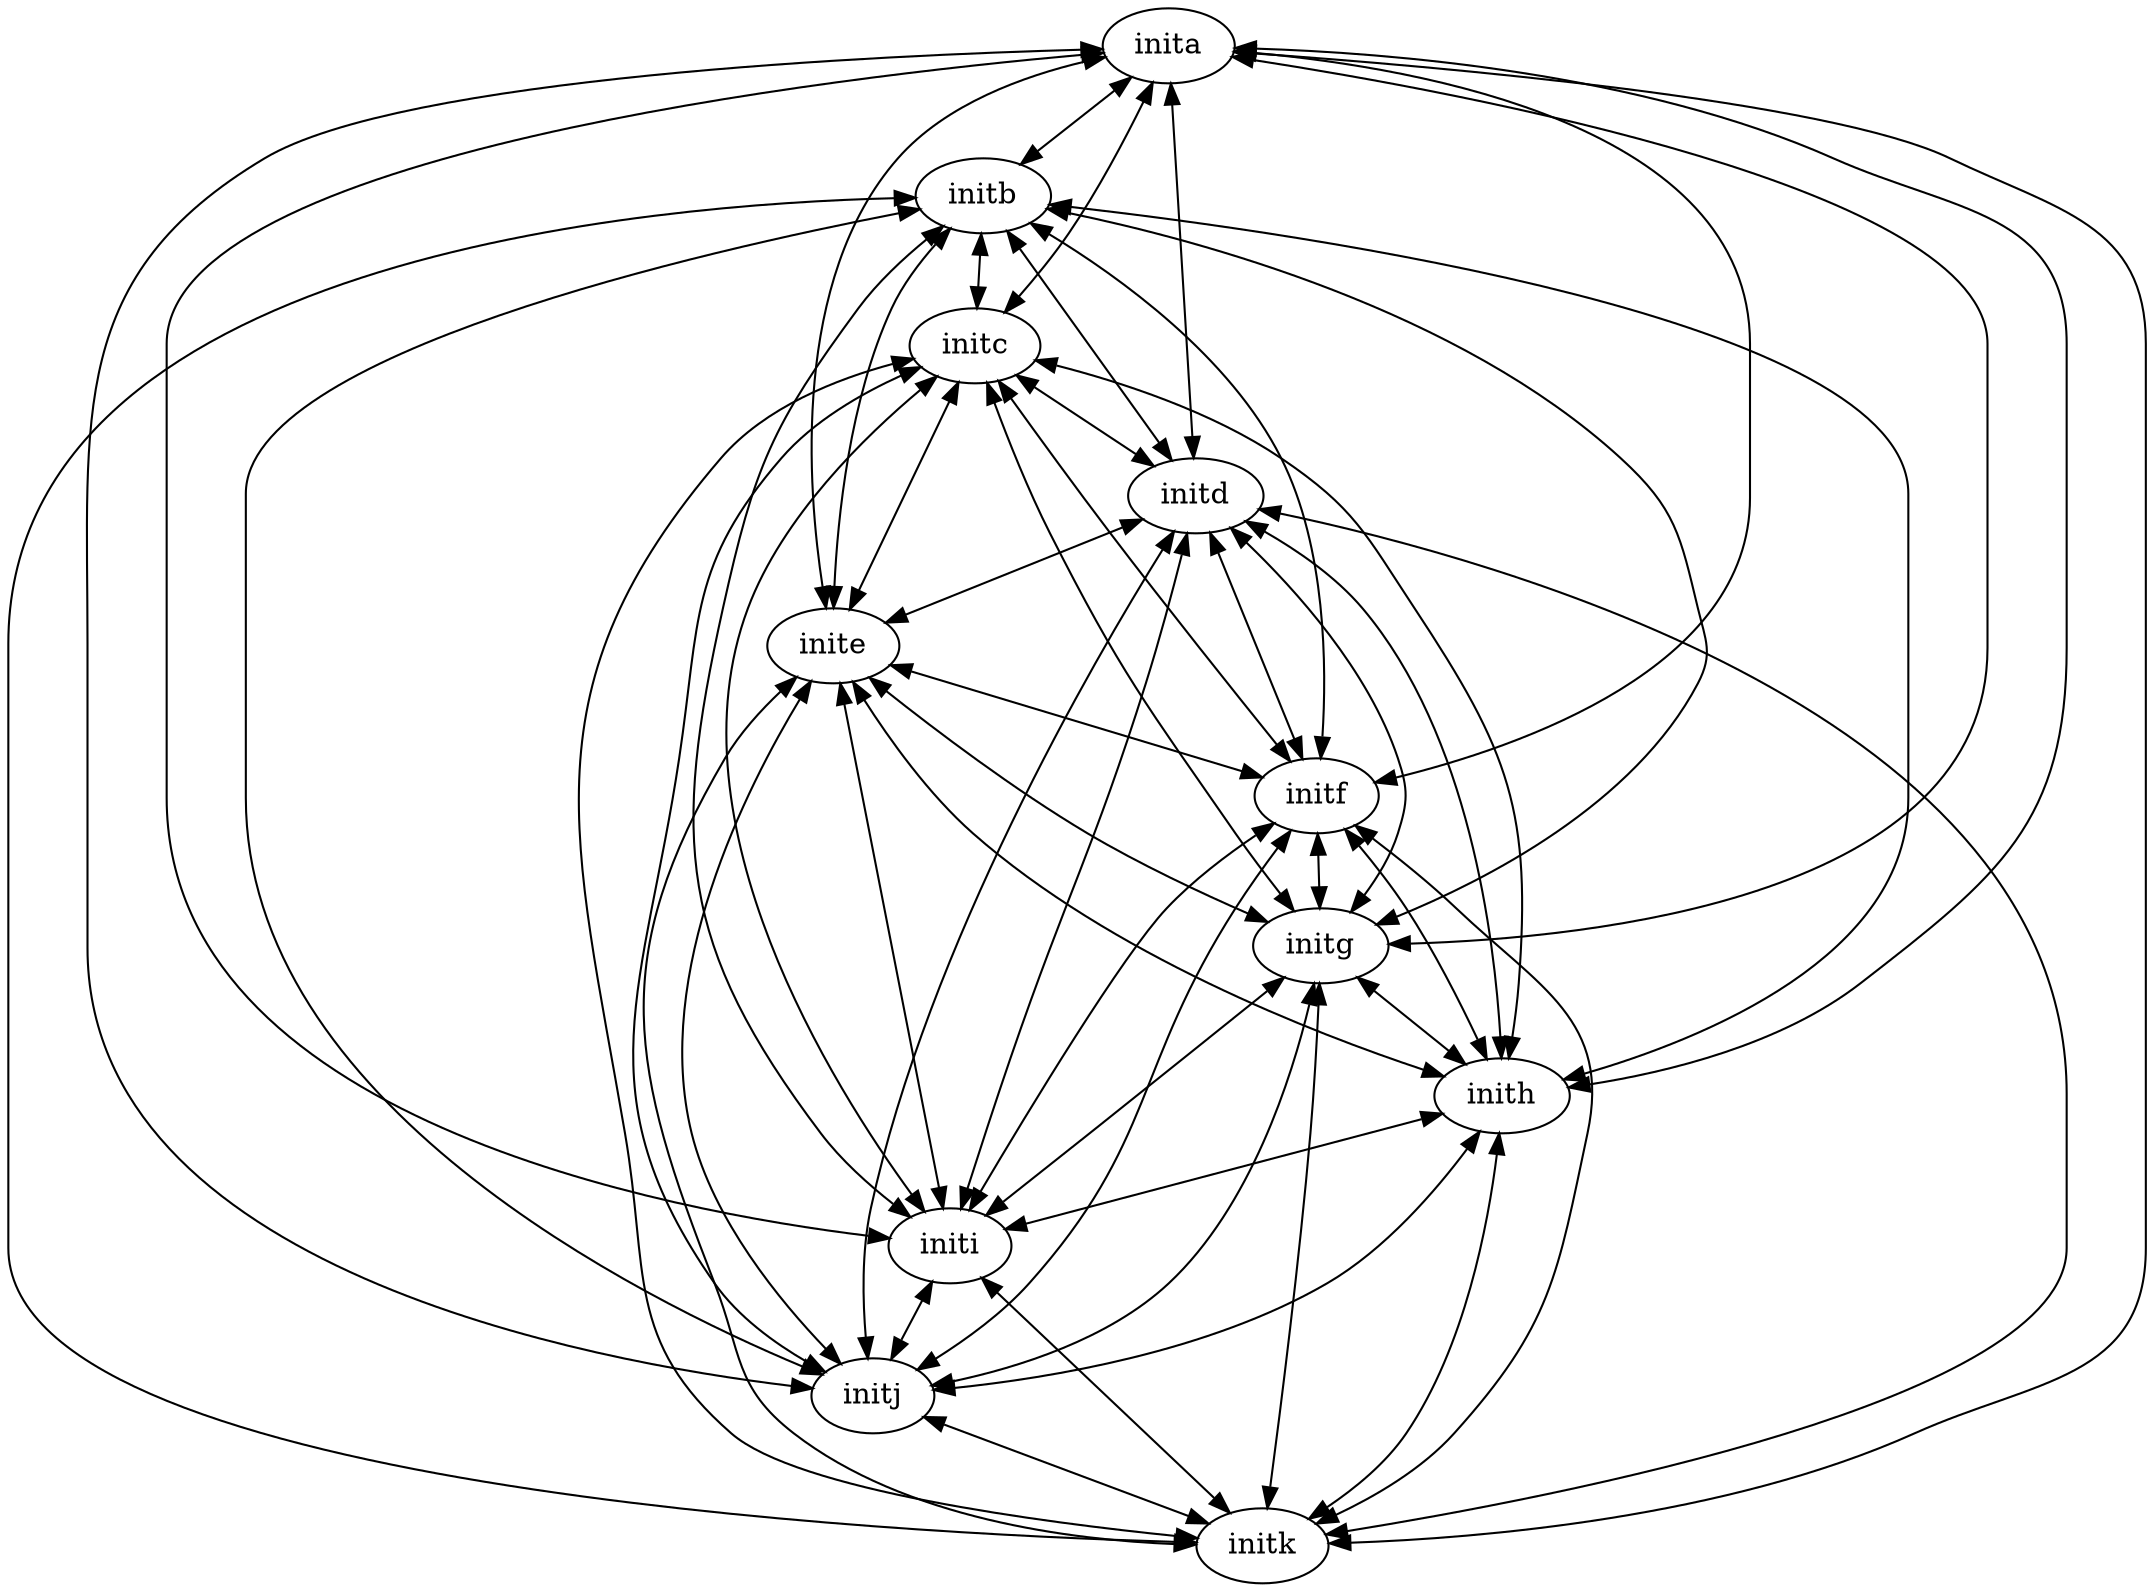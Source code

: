 digraph G
{ 
  inita->initb [dir="both"]
  inita->initc [dir="both"]
  inita->initd [dir="both"]
  inita->inite [dir="both"]
  inita->initf [dir="both"]
  inita->initg [dir="both"]
  inita->inith [dir="both"]
  inita->initi [dir="both"]
  inita->initj [dir="both"]
  inita->initk [dir="both"]

  initb->initc [dir="both"]
  initb->initd [dir="both"]
  initb->inite [dir="both"]
  initb->initf [dir="both"]
  initb->initg [dir="both"]
  initb->inith [dir="both"]
  initb->initi [dir="both"]
  initb->initj [dir="both"]
  initb->initk [dir="both"]

  initc->initd [dir="both"]
  initc->inite [dir="both"]
  initc->initf [dir="both"]
  initc->initg [dir="both"]
  initc->inith [dir="both"]
  initc->initi [dir="both"]
  initc->initj [dir="both"]
  initc->initk [dir="both"]

  initd->inite [dir="both"]
  initd->initf [dir="both"]
  initd->initg [dir="both"]
  initd->inith [dir="both"]
  initd->initi [dir="both"]
  initd->initj [dir="both"]
  initd->initk [dir="both"]

  inite->initf [dir="both"]
  inite->initg [dir="both"]
  inite->inith [dir="both"]
  inite->initi [dir="both"]
  inite->initj [dir="both"]
  inite->initk [dir="both"]

  initf->initg [dir="both"]
  initf->inith [dir="both"]
  initf->initi [dir="both"]
  initf->initj [dir="both"]
  initf->initk [dir="both"]

  initg->inith [dir="both"]
  initg->initi [dir="both"]
  initg->initj [dir="both"]
  initg->initk [dir="both"]

  inith->initi [dir="both"]
  inith->initj [dir="both"]
  inith->initk [dir="both"]

  initi->initj [dir="both"]
  initi->initk [dir="both"]

  initj->initk [dir="both"]
}

